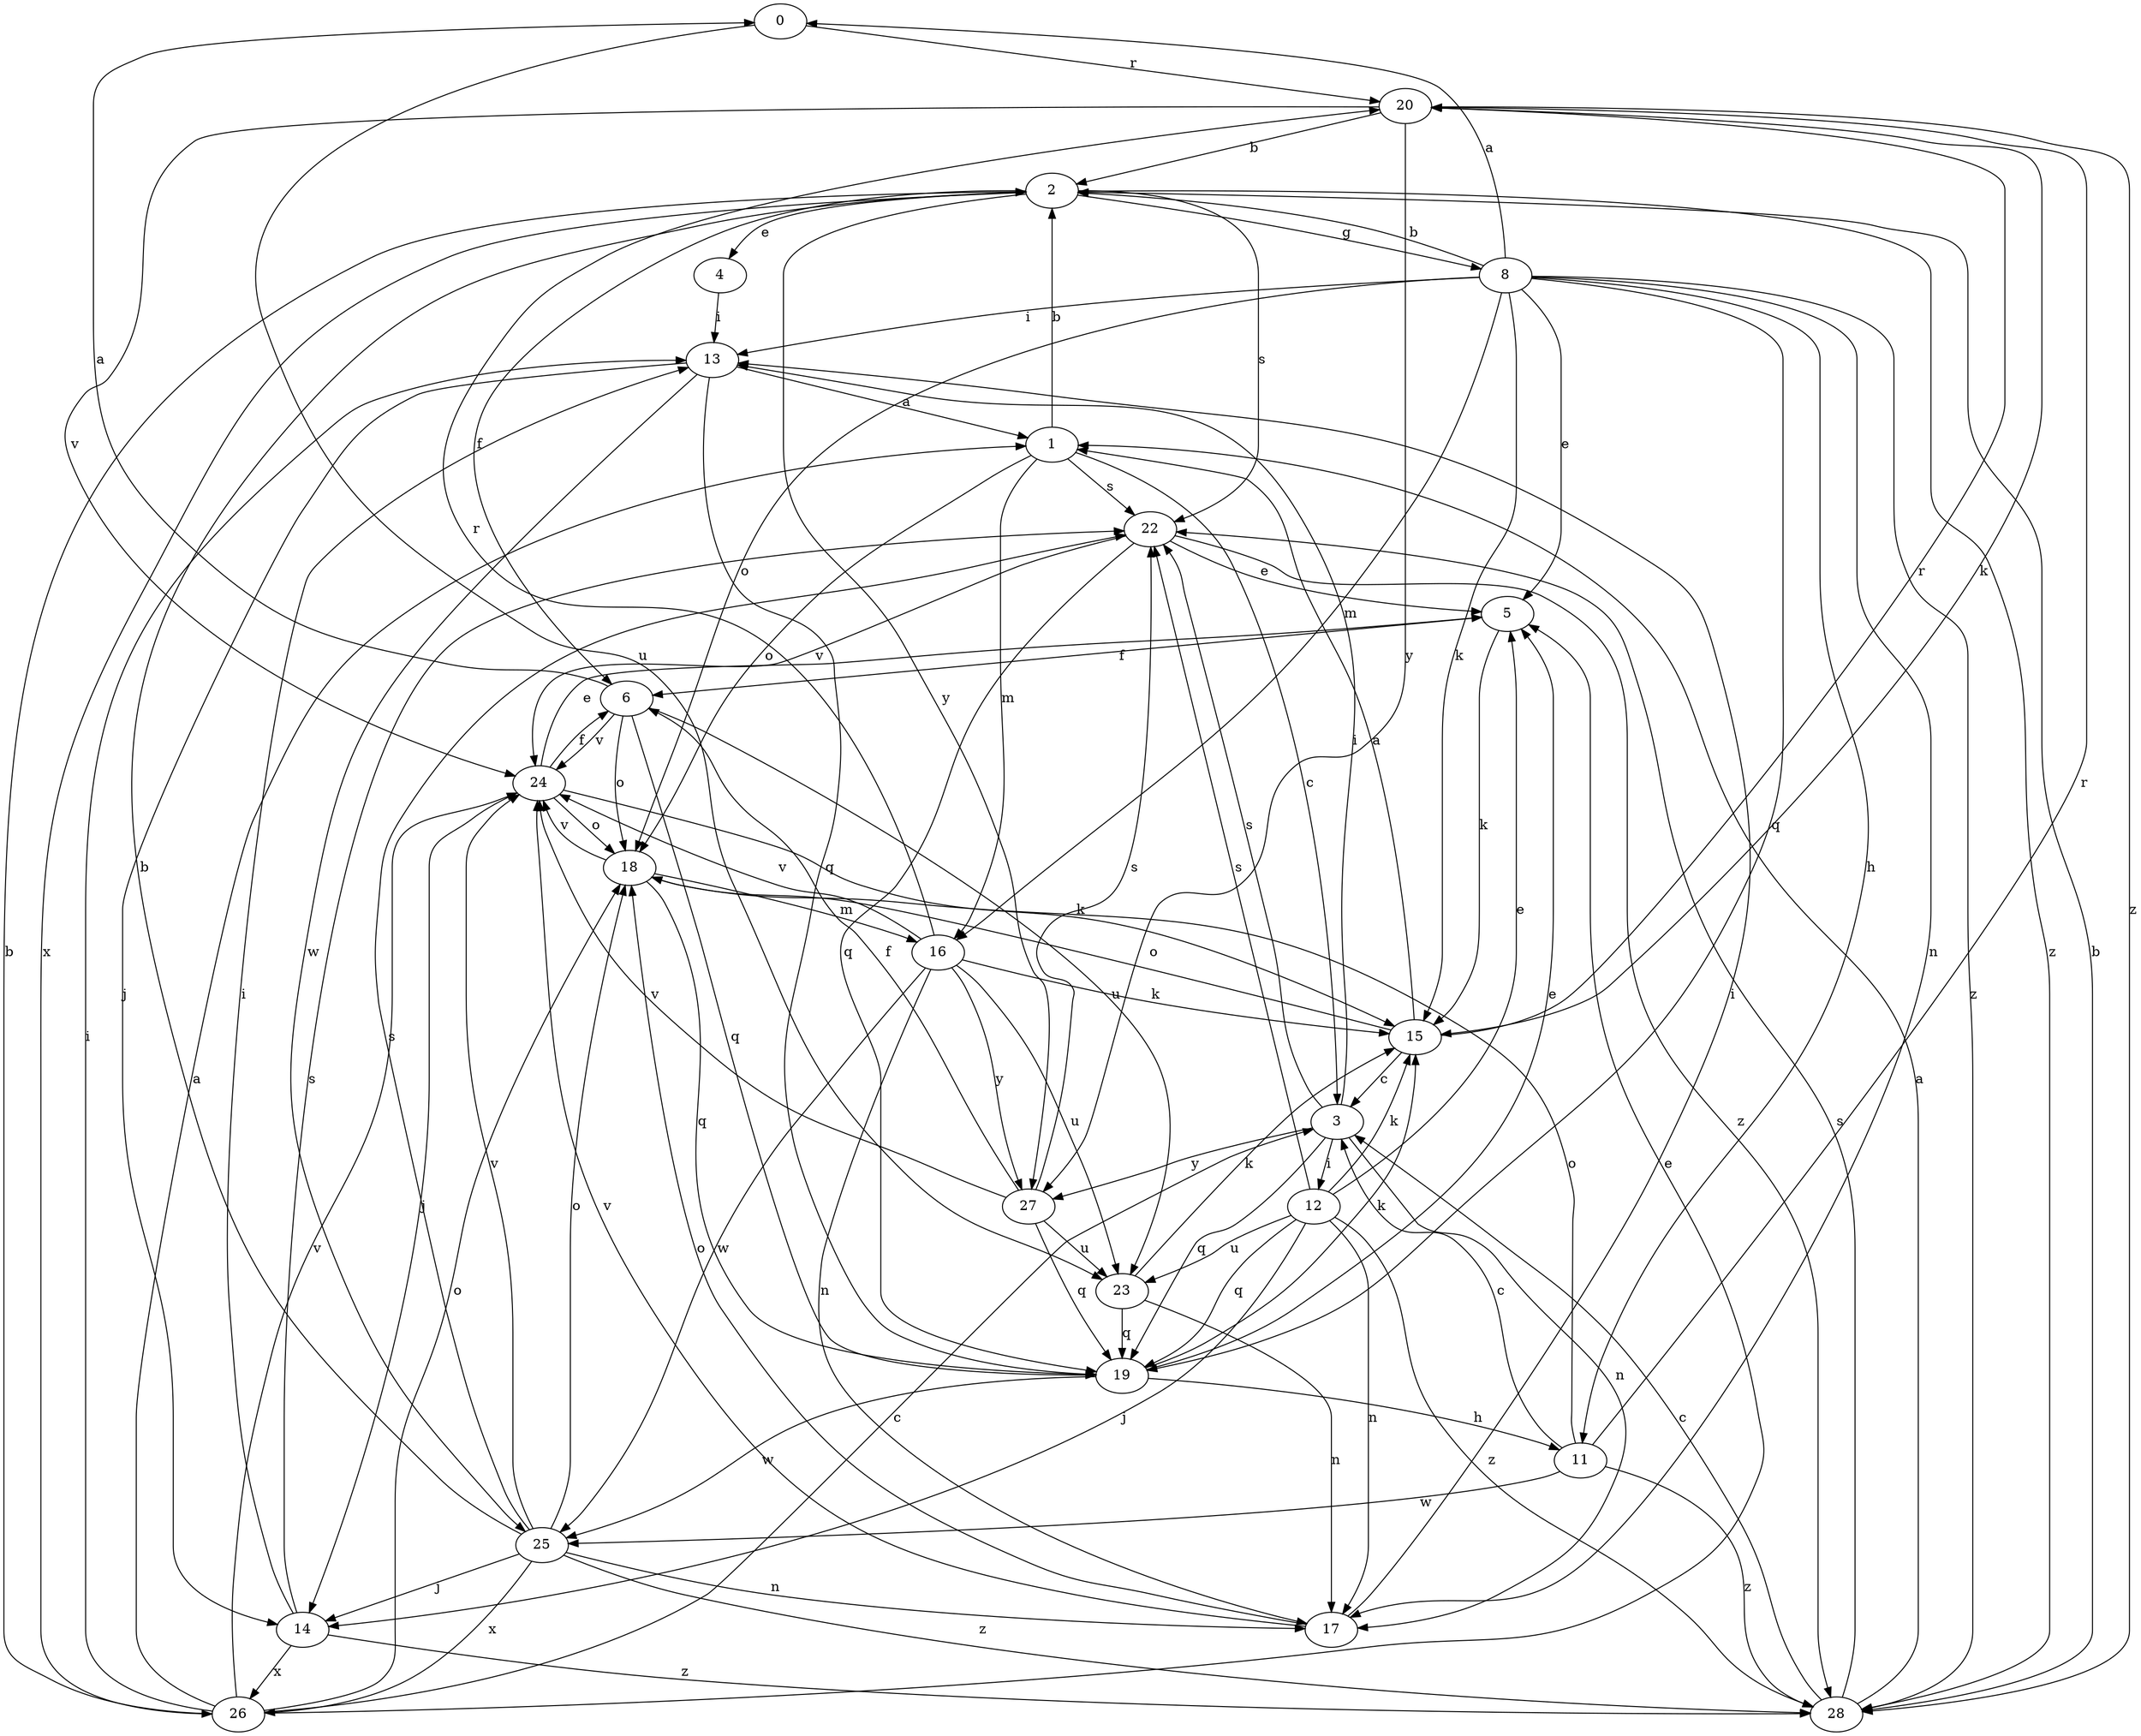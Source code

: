 strict digraph  {
0;
1;
2;
3;
4;
5;
6;
8;
11;
12;
13;
14;
15;
16;
17;
18;
19;
20;
22;
23;
24;
25;
26;
27;
28;
0 -> 20  [label=r];
0 -> 23  [label=u];
1 -> 2  [label=b];
1 -> 3  [label=c];
1 -> 16  [label=m];
1 -> 18  [label=o];
1 -> 22  [label=s];
2 -> 4  [label=e];
2 -> 6  [label=f];
2 -> 8  [label=g];
2 -> 22  [label=s];
2 -> 26  [label=x];
2 -> 27  [label=y];
2 -> 28  [label=z];
3 -> 12  [label=i];
3 -> 13  [label=i];
3 -> 17  [label=n];
3 -> 19  [label=q];
3 -> 22  [label=s];
3 -> 27  [label=y];
4 -> 13  [label=i];
5 -> 6  [label=f];
5 -> 15  [label=k];
6 -> 0  [label=a];
6 -> 18  [label=o];
6 -> 19  [label=q];
6 -> 23  [label=u];
6 -> 24  [label=v];
8 -> 0  [label=a];
8 -> 2  [label=b];
8 -> 5  [label=e];
8 -> 11  [label=h];
8 -> 13  [label=i];
8 -> 15  [label=k];
8 -> 16  [label=m];
8 -> 17  [label=n];
8 -> 18  [label=o];
8 -> 19  [label=q];
8 -> 28  [label=z];
11 -> 3  [label=c];
11 -> 18  [label=o];
11 -> 20  [label=r];
11 -> 25  [label=w];
11 -> 28  [label=z];
12 -> 5  [label=e];
12 -> 14  [label=j];
12 -> 15  [label=k];
12 -> 17  [label=n];
12 -> 19  [label=q];
12 -> 22  [label=s];
12 -> 23  [label=u];
12 -> 28  [label=z];
13 -> 1  [label=a];
13 -> 14  [label=j];
13 -> 19  [label=q];
13 -> 25  [label=w];
14 -> 13  [label=i];
14 -> 22  [label=s];
14 -> 26  [label=x];
14 -> 28  [label=z];
15 -> 1  [label=a];
15 -> 3  [label=c];
15 -> 18  [label=o];
15 -> 20  [label=r];
16 -> 15  [label=k];
16 -> 17  [label=n];
16 -> 20  [label=r];
16 -> 23  [label=u];
16 -> 24  [label=v];
16 -> 25  [label=w];
16 -> 27  [label=y];
17 -> 13  [label=i];
17 -> 18  [label=o];
17 -> 24  [label=v];
18 -> 16  [label=m];
18 -> 19  [label=q];
18 -> 24  [label=v];
19 -> 5  [label=e];
19 -> 11  [label=h];
19 -> 15  [label=k];
19 -> 25  [label=w];
20 -> 2  [label=b];
20 -> 15  [label=k];
20 -> 24  [label=v];
20 -> 27  [label=y];
20 -> 28  [label=z];
22 -> 5  [label=e];
22 -> 19  [label=q];
22 -> 24  [label=v];
22 -> 28  [label=z];
23 -> 15  [label=k];
23 -> 17  [label=n];
23 -> 19  [label=q];
24 -> 5  [label=e];
24 -> 6  [label=f];
24 -> 14  [label=j];
24 -> 15  [label=k];
24 -> 18  [label=o];
25 -> 2  [label=b];
25 -> 14  [label=j];
25 -> 17  [label=n];
25 -> 18  [label=o];
25 -> 22  [label=s];
25 -> 24  [label=v];
25 -> 26  [label=x];
25 -> 28  [label=z];
26 -> 1  [label=a];
26 -> 2  [label=b];
26 -> 3  [label=c];
26 -> 5  [label=e];
26 -> 13  [label=i];
26 -> 18  [label=o];
26 -> 24  [label=v];
27 -> 6  [label=f];
27 -> 19  [label=q];
27 -> 22  [label=s];
27 -> 23  [label=u];
27 -> 24  [label=v];
28 -> 1  [label=a];
28 -> 2  [label=b];
28 -> 3  [label=c];
28 -> 22  [label=s];
}
